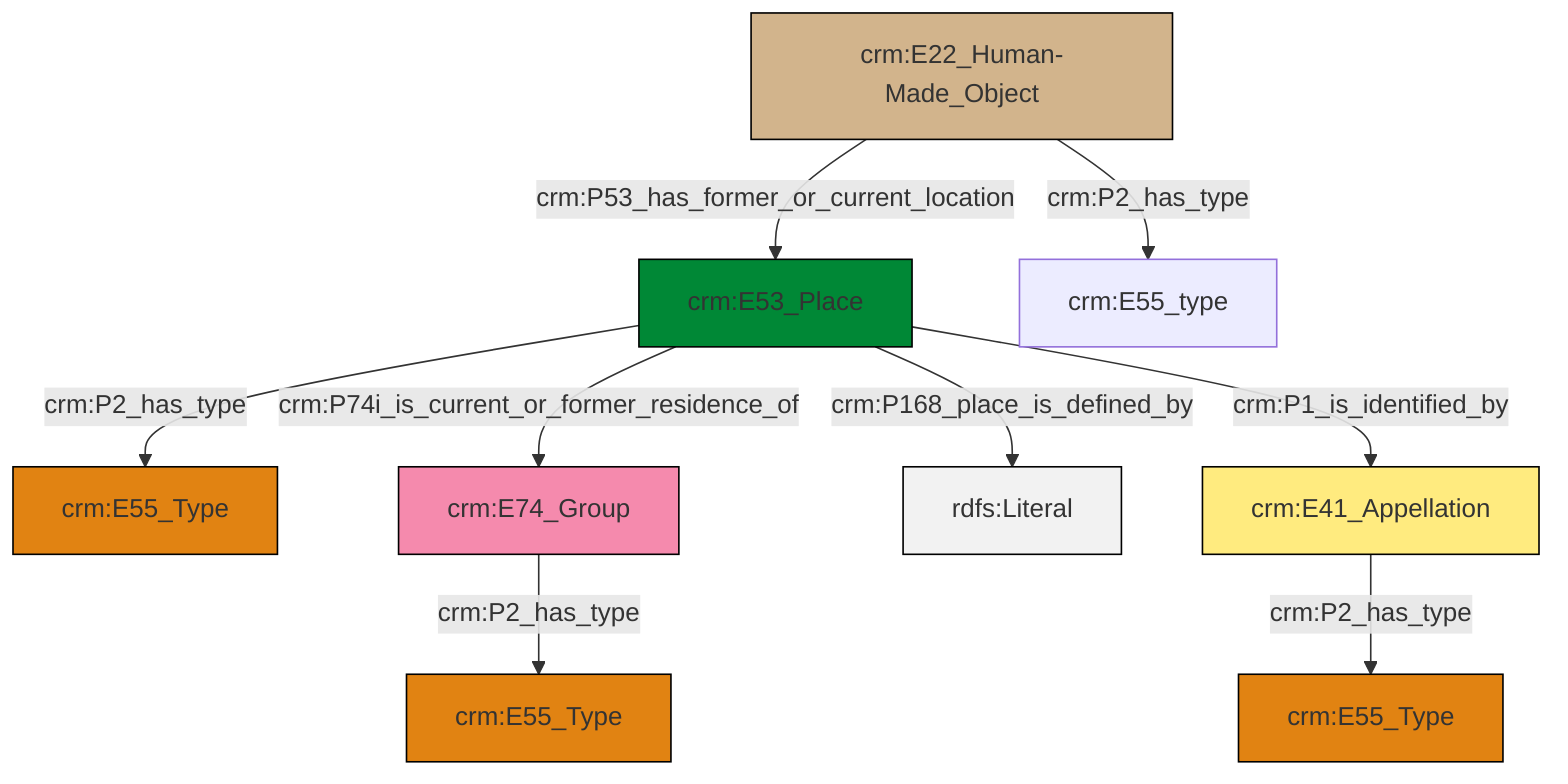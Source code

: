 graph TD
classDef Literal fill:#f2f2f2,stroke:#000000;
classDef CRM_Entity fill:#FFFFFF,stroke:#000000;
classDef Temporal_Entity fill:#00C9E6, stroke:#000000;
classDef Type fill:#E18312, stroke:#000000;
classDef Time-Span fill:#2C9C91, stroke:#000000;
classDef Appellation fill:#FFEB7F, stroke:#000000;
classDef Place fill:#008836, stroke:#000000;
classDef Persistent_Item fill:#B266B2, stroke:#000000;
classDef Conceptual_Object fill:#FFD700, stroke:#000000;
classDef Physical_Thing fill:#D2B48C, stroke:#000000;
classDef Actor fill:#f58aad, stroke:#000000;
classDef PC_Classes fill:#4ce600, stroke:#000000;
classDef Multi fill:#cccccc,stroke:#000000;

0["crm:E22_Human-Made_Object"]:::Physical_Thing -->|crm:P53_has_former_or_current_location| 1["crm:E53_Place"]:::Place
0["crm:E22_Human-Made_Object"]:::Physical_Thing -->|crm:P2_has_type| 2["crm:E55_type"]:::Default
1["crm:E53_Place"]:::Place -->|crm:P74i_is_current_or_former_residence_of| 7["crm:E74_Group"]:::Actor
1["crm:E53_Place"]:::Place -->|crm:P168_place_is_defined_by| 10[rdfs:Literal]:::Literal
7["crm:E74_Group"]:::Actor -->|crm:P2_has_type| 8["crm:E55_Type"]:::Type
12["crm:E41_Appellation"]:::Appellation -->|crm:P2_has_type| 14["crm:E55_Type"]:::Type
1["crm:E53_Place"]:::Place -->|crm:P1_is_identified_by| 12["crm:E41_Appellation"]:::Appellation
1["crm:E53_Place"]:::Place -->|crm:P2_has_type| 3["crm:E55_Type"]:::Type